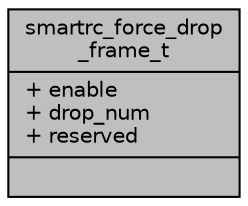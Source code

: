digraph "smartrc_force_drop_frame_t"
{
 // INTERACTIVE_SVG=YES
 // LATEX_PDF_SIZE
  bgcolor="transparent";
  edge [fontname="Helvetica",fontsize="10",labelfontname="Helvetica",labelfontsize="10"];
  node [fontname="Helvetica",fontsize="10",shape=record];
  Node1 [label="{smartrc_force_drop\l_frame_t\n|+ enable\l+ drop_num\l+ reserved\l|}",height=0.2,width=0.4,color="black", fillcolor="grey75", style="filled", fontcolor="black",tooltip=" "];
}
